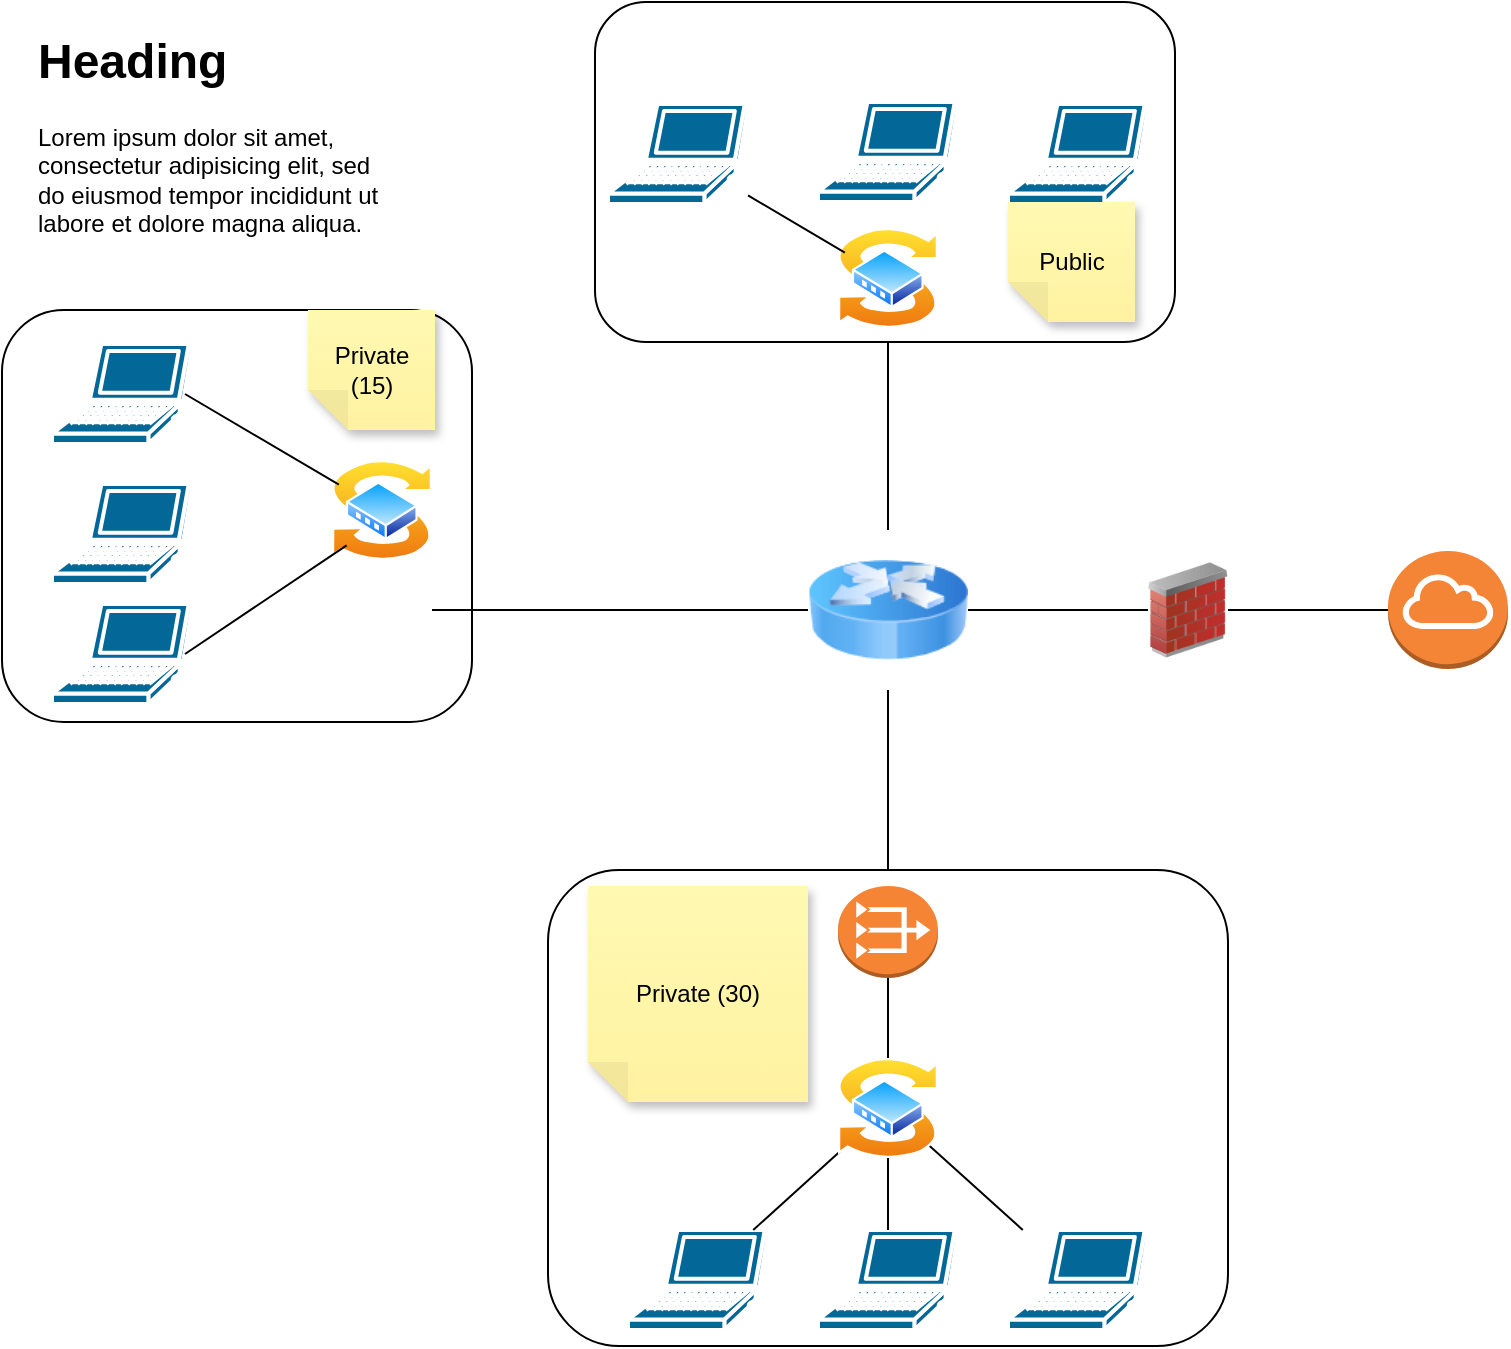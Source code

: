 <mxfile version="21.1.7" type="github">
  <diagram name="Pagina-1" id="6JUquj071dppgk3kZcf5">
    <mxGraphModel dx="969" dy="551" grid="1" gridSize="10" guides="1" tooltips="1" connect="1" arrows="1" fold="1" page="1" pageScale="1" pageWidth="827" pageHeight="1169" math="0" shadow="0">
      <root>
        <mxCell id="0" />
        <mxCell id="1" parent="0" />
        <mxCell id="U18qOftS7bFx01JsZrya-43" value="" style="group;movable=0;resizable=0;rotatable=0;deletable=0;editable=0;locked=1;connectable=0;" vertex="1" connectable="0" parent="1">
          <mxGeometry x="27" y="214" width="235" height="206" as="geometry" />
        </mxCell>
        <mxCell id="U18qOftS7bFx01JsZrya-35" value="" style="rounded=1;whiteSpace=wrap;html=1;" vertex="1" parent="U18qOftS7bFx01JsZrya-43">
          <mxGeometry width="235" height="206" as="geometry" />
        </mxCell>
        <mxCell id="U18qOftS7bFx01JsZrya-42" value="" style="group" vertex="1" connectable="0" parent="U18qOftS7bFx01JsZrya-43">
          <mxGeometry x="25" y="17" width="190" height="180" as="geometry" />
        </mxCell>
        <mxCell id="U18qOftS7bFx01JsZrya-18" value="" style="shape=mxgraph.cisco.computers_and_peripherals.laptop;html=1;pointerEvents=1;dashed=0;fillColor=#036897;strokeColor=#ffffff;strokeWidth=2;verticalLabelPosition=bottom;verticalAlign=top;align=center;outlineConnect=0;" vertex="1" parent="U18qOftS7bFx01JsZrya-42">
          <mxGeometry width="70" height="50" as="geometry" />
        </mxCell>
        <mxCell id="U18qOftS7bFx01JsZrya-5" value="" style="image;aspect=fixed;perimeter=ellipsePerimeter;html=1;align=center;shadow=0;dashed=0;spacingTop=3;image=img/lib/active_directory/switch.svg;" vertex="1" parent="U18qOftS7bFx01JsZrya-42">
          <mxGeometry x="140" y="58" width="50" height="50" as="geometry" />
        </mxCell>
        <mxCell id="U18qOftS7bFx01JsZrya-13" value="" style="shape=mxgraph.cisco.computers_and_peripherals.laptop;html=1;pointerEvents=1;dashed=0;fillColor=#036897;strokeColor=#ffffff;strokeWidth=2;verticalLabelPosition=bottom;verticalAlign=top;align=center;outlineConnect=0;" vertex="1" parent="U18qOftS7bFx01JsZrya-42">
          <mxGeometry y="130" width="70" height="50" as="geometry" />
        </mxCell>
        <mxCell id="U18qOftS7bFx01JsZrya-14" value="" style="shape=mxgraph.cisco.computers_and_peripherals.laptop;html=1;pointerEvents=1;dashed=0;fillColor=#036897;strokeColor=#ffffff;strokeWidth=2;verticalLabelPosition=bottom;verticalAlign=top;align=center;outlineConnect=0;" vertex="1" parent="U18qOftS7bFx01JsZrya-42">
          <mxGeometry y="70" width="70" height="50" as="geometry" />
        </mxCell>
        <mxCell id="U18qOftS7bFx01JsZrya-27" value="" style="endArrow=none;html=1;rounded=0;exitX=0.95;exitY=0.5;exitDx=0;exitDy=0;exitPerimeter=0;entryX=0;entryY=1;entryDx=0;entryDy=0;" edge="1" parent="U18qOftS7bFx01JsZrya-42" source="U18qOftS7bFx01JsZrya-13" target="U18qOftS7bFx01JsZrya-5">
          <mxGeometry width="50" height="50" relative="1" as="geometry">
            <mxPoint x="370" y="361" as="sourcePoint" />
            <mxPoint x="420" y="311" as="targetPoint" />
          </mxGeometry>
        </mxCell>
        <mxCell id="U18qOftS7bFx01JsZrya-25" value="" style="endArrow=none;html=1;rounded=0;entryX=0.95;entryY=0.5;entryDx=0;entryDy=0;entryPerimeter=0;" edge="1" parent="U18qOftS7bFx01JsZrya-42" source="U18qOftS7bFx01JsZrya-5" target="U18qOftS7bFx01JsZrya-18">
          <mxGeometry width="50" height="50" relative="1" as="geometry">
            <mxPoint x="228" y="80" as="sourcePoint" />
            <mxPoint x="368" y="80" as="targetPoint" />
          </mxGeometry>
        </mxCell>
        <mxCell id="U18qOftS7bFx01JsZrya-1" value="" style="image;html=1;image=img/lib/clip_art/networking/Router_Icon_128x128.png" vertex="1" parent="1">
          <mxGeometry x="430" y="324" width="80" height="80" as="geometry" />
        </mxCell>
        <mxCell id="U18qOftS7bFx01JsZrya-8" value="" style="endArrow=none;html=1;rounded=0;entryX=0;entryY=0.5;entryDx=0;entryDy=0;" edge="1" parent="1" target="U18qOftS7bFx01JsZrya-1">
          <mxGeometry width="50" height="50" relative="1" as="geometry">
            <mxPoint x="242.0" y="364" as="sourcePoint" />
            <mxPoint x="500" y="344" as="targetPoint" />
          </mxGeometry>
        </mxCell>
        <mxCell id="U18qOftS7bFx01JsZrya-9" value="" style="endArrow=none;html=1;rounded=0;" edge="1" parent="1" source="U18qOftS7bFx01JsZrya-1" target="U18qOftS7bFx01JsZrya-3">
          <mxGeometry width="50" height="50" relative="1" as="geometry">
            <mxPoint x="450" y="394" as="sourcePoint" />
            <mxPoint x="500" y="344" as="targetPoint" />
          </mxGeometry>
        </mxCell>
        <mxCell id="U18qOftS7bFx01JsZrya-12" value="" style="endArrow=none;html=1;rounded=0;" edge="1" parent="1" source="U18qOftS7bFx01JsZrya-39" target="U18qOftS7bFx01JsZrya-1">
          <mxGeometry width="50" height="50" relative="1" as="geometry">
            <mxPoint x="450" y="394" as="sourcePoint" />
            <mxPoint x="500" y="344" as="targetPoint" />
          </mxGeometry>
        </mxCell>
        <mxCell id="U18qOftS7bFx01JsZrya-23" value="" style="endArrow=none;html=1;rounded=0;" edge="1" parent="1" target="U18qOftS7bFx01JsZrya-22">
          <mxGeometry width="50" height="50" relative="1" as="geometry">
            <mxPoint x="470" y="196" as="sourcePoint" />
            <mxPoint x="410" y="167" as="targetPoint" />
          </mxGeometry>
        </mxCell>
        <mxCell id="U18qOftS7bFx01JsZrya-24" value="" style="endArrow=none;html=1;rounded=0;" edge="1" parent="1" target="U18qOftS7bFx01JsZrya-15">
          <mxGeometry width="50" height="50" relative="1" as="geometry">
            <mxPoint x="470" y="191" as="sourcePoint" />
            <mxPoint x="420" y="177" as="targetPoint" />
          </mxGeometry>
        </mxCell>
        <mxCell id="U18qOftS7bFx01JsZrya-31" value="" style="outlineConnect=0;dashed=0;verticalLabelPosition=bottom;verticalAlign=top;align=center;html=1;shape=mxgraph.aws3.internet_gateway;fillColor=#F58536;gradientColor=none;" vertex="1" parent="1">
          <mxGeometry x="720" y="334.5" width="60" height="59" as="geometry" />
        </mxCell>
        <mxCell id="U18qOftS7bFx01JsZrya-32" value="" style="endArrow=none;html=1;rounded=0;" edge="1" parent="1" source="U18qOftS7bFx01JsZrya-6" target="U18qOftS7bFx01JsZrya-31">
          <mxGeometry width="50" height="50" relative="1" as="geometry">
            <mxPoint x="550" y="400" as="sourcePoint" />
            <mxPoint x="600" y="350" as="targetPoint" />
          </mxGeometry>
        </mxCell>
        <mxCell id="U18qOftS7bFx01JsZrya-34" value="" style="endArrow=none;html=1;rounded=0;" edge="1" parent="1" source="U18qOftS7bFx01JsZrya-1" target="U18qOftS7bFx01JsZrya-6">
          <mxGeometry width="50" height="50" relative="1" as="geometry">
            <mxPoint x="510" y="364" as="sourcePoint" />
            <mxPoint x="650" y="364" as="targetPoint" />
          </mxGeometry>
        </mxCell>
        <mxCell id="U18qOftS7bFx01JsZrya-6" value="" style="image;html=1;image=img/lib/clip_art/networking/Firewall_02_128x128.png" vertex="1" parent="1">
          <mxGeometry x="600" y="339" width="40" height="50" as="geometry" />
        </mxCell>
        <mxCell id="U18qOftS7bFx01JsZrya-44" value="" style="group" vertex="1" connectable="0" parent="1">
          <mxGeometry x="293.5" y="60" width="346.5" height="170" as="geometry" />
        </mxCell>
        <mxCell id="U18qOftS7bFx01JsZrya-33" value="" style="rounded=1;whiteSpace=wrap;html=1;" vertex="1" parent="U18qOftS7bFx01JsZrya-44">
          <mxGeometry x="30" width="290" height="170" as="geometry" />
        </mxCell>
        <mxCell id="U18qOftS7bFx01JsZrya-3" value="" style="image;aspect=fixed;perimeter=ellipsePerimeter;html=1;align=center;shadow=0;dashed=0;spacingTop=3;image=img/lib/active_directory/switch.svg;" vertex="1" parent="U18qOftS7bFx01JsZrya-44">
          <mxGeometry x="151.5" y="113" width="50" height="50" as="geometry" />
        </mxCell>
        <mxCell id="U18qOftS7bFx01JsZrya-15" value="" style="shape=mxgraph.cisco.computers_and_peripherals.laptop;html=1;pointerEvents=1;dashed=0;fillColor=#036897;strokeColor=#ffffff;strokeWidth=2;verticalLabelPosition=bottom;verticalAlign=top;align=center;outlineConnect=0;" vertex="1" parent="U18qOftS7bFx01JsZrya-44">
          <mxGeometry x="236.5" y="51" width="70" height="50" as="geometry" />
        </mxCell>
        <mxCell id="U18qOftS7bFx01JsZrya-16" value="" style="shape=mxgraph.cisco.computers_and_peripherals.laptop;html=1;pointerEvents=1;dashed=0;fillColor=#036897;strokeColor=#ffffff;strokeWidth=2;verticalLabelPosition=bottom;verticalAlign=top;align=center;outlineConnect=0;movable=0;resizable=0;rotatable=0;deletable=0;editable=0;locked=1;connectable=0;" vertex="1" parent="U18qOftS7bFx01JsZrya-44">
          <mxGeometry x="36.5" y="51" width="70" height="50" as="geometry" />
        </mxCell>
        <mxCell id="U18qOftS7bFx01JsZrya-22" value="" style="shape=mxgraph.cisco.computers_and_peripherals.laptop;html=1;pointerEvents=1;dashed=0;fillColor=#036897;strokeColor=#ffffff;strokeWidth=2;verticalLabelPosition=bottom;verticalAlign=top;align=center;outlineConnect=0;" vertex="1" parent="U18qOftS7bFx01JsZrya-44">
          <mxGeometry x="141.5" y="50" width="70" height="50" as="geometry" />
        </mxCell>
        <mxCell id="U18qOftS7bFx01JsZrya-21" value="" style="endArrow=none;html=1;rounded=0;" edge="1" parent="U18qOftS7bFx01JsZrya-44" source="U18qOftS7bFx01JsZrya-3" target="U18qOftS7bFx01JsZrya-16">
          <mxGeometry width="50" height="50" relative="1" as="geometry">
            <mxPoint x="370" y="231" as="sourcePoint" />
            <mxPoint x="420" y="181" as="targetPoint" />
          </mxGeometry>
        </mxCell>
        <mxCell id="U18qOftS7bFx01JsZrya-46" value="Public&lt;br&gt;" style="shape=note;whiteSpace=wrap;html=1;backgroundOutline=1;fontColor=#000000;darkOpacity=0.05;fillColor=#FFF9B2;strokeColor=none;fillStyle=solid;direction=west;gradientDirection=north;gradientColor=#FFF2A1;shadow=1;size=20;pointerEvents=1;" vertex="1" parent="U18qOftS7bFx01JsZrya-44">
          <mxGeometry x="236.5" y="100" width="63.5" height="60" as="geometry" />
        </mxCell>
        <mxCell id="U18qOftS7bFx01JsZrya-36" value="" style="rounded=1;whiteSpace=wrap;html=1;movable=1;resizable=1;rotatable=1;deletable=1;editable=1;locked=0;connectable=1;" vertex="1" parent="1">
          <mxGeometry x="300" y="494" width="340" height="238" as="geometry" />
        </mxCell>
        <mxCell id="U18qOftS7bFx01JsZrya-37" value="" style="group" vertex="1" connectable="0" parent="1">
          <mxGeometry x="340" y="674" width="260" height="50" as="geometry" />
        </mxCell>
        <mxCell id="U18qOftS7bFx01JsZrya-17" value="" style="shape=mxgraph.cisco.computers_and_peripherals.laptop;html=1;pointerEvents=1;dashed=0;fillColor=#036897;strokeColor=#ffffff;strokeWidth=2;verticalLabelPosition=bottom;verticalAlign=top;align=center;outlineConnect=0;" vertex="1" parent="U18qOftS7bFx01JsZrya-37">
          <mxGeometry x="190" width="70" height="50" as="geometry" />
        </mxCell>
        <mxCell id="U18qOftS7bFx01JsZrya-19" value="" style="shape=mxgraph.cisco.computers_and_peripherals.laptop;html=1;pointerEvents=1;dashed=0;fillColor=#036897;strokeColor=#ffffff;strokeWidth=2;verticalLabelPosition=bottom;verticalAlign=top;align=center;outlineConnect=0;" vertex="1" parent="U18qOftS7bFx01JsZrya-37">
          <mxGeometry width="70" height="50" as="geometry" />
        </mxCell>
        <mxCell id="U18qOftS7bFx01JsZrya-20" value="" style="shape=mxgraph.cisco.computers_and_peripherals.laptop;html=1;pointerEvents=1;dashed=0;fillColor=#036897;strokeColor=#ffffff;strokeWidth=2;verticalLabelPosition=bottom;verticalAlign=top;align=center;outlineConnect=0;" vertex="1" parent="U18qOftS7bFx01JsZrya-37">
          <mxGeometry x="95" width="70" height="50" as="geometry" />
        </mxCell>
        <mxCell id="U18qOftS7bFx01JsZrya-30" value="" style="endArrow=none;html=1;rounded=0;" edge="1" parent="1" source="U18qOftS7bFx01JsZrya-4" target="U18qOftS7bFx01JsZrya-17">
          <mxGeometry width="50" height="50" relative="1" as="geometry">
            <mxPoint x="710" y="863" as="sourcePoint" />
            <mxPoint x="760" y="813" as="targetPoint" />
          </mxGeometry>
        </mxCell>
        <mxCell id="U18qOftS7bFx01JsZrya-28" value="" style="endArrow=none;html=1;rounded=0;" edge="1" parent="1" source="U18qOftS7bFx01JsZrya-19" target="U18qOftS7bFx01JsZrya-4">
          <mxGeometry width="50" height="50" relative="1" as="geometry">
            <mxPoint x="710" y="863" as="sourcePoint" />
            <mxPoint x="760" y="813" as="targetPoint" />
          </mxGeometry>
        </mxCell>
        <mxCell id="U18qOftS7bFx01JsZrya-29" value="" style="endArrow=none;html=1;rounded=0;" edge="1" parent="1" source="U18qOftS7bFx01JsZrya-20" target="U18qOftS7bFx01JsZrya-4">
          <mxGeometry width="50" height="50" relative="1" as="geometry">
            <mxPoint x="710" y="863" as="sourcePoint" />
            <mxPoint x="760" y="813" as="targetPoint" />
          </mxGeometry>
        </mxCell>
        <mxCell id="U18qOftS7bFx01JsZrya-45" value="" style="group" vertex="1" connectable="0" parent="1">
          <mxGeometry x="445" y="502" width="50" height="136" as="geometry" />
        </mxCell>
        <mxCell id="U18qOftS7bFx01JsZrya-4" value="" style="image;aspect=fixed;perimeter=ellipsePerimeter;html=1;align=center;shadow=0;dashed=0;spacingTop=3;image=img/lib/active_directory/switch.svg;" vertex="1" parent="U18qOftS7bFx01JsZrya-45">
          <mxGeometry y="86" width="50" height="50" as="geometry" />
        </mxCell>
        <mxCell id="U18qOftS7bFx01JsZrya-39" value="" style="outlineConnect=0;dashed=0;verticalLabelPosition=bottom;verticalAlign=top;align=center;html=1;shape=mxgraph.aws3.vpc_nat_gateway;fillColor=#F58534;gradientColor=none;" vertex="1" parent="U18qOftS7bFx01JsZrya-45">
          <mxGeometry width="50" height="46" as="geometry" />
        </mxCell>
        <mxCell id="U18qOftS7bFx01JsZrya-38" value="" style="endArrow=none;html=1;rounded=0;" edge="1" parent="U18qOftS7bFx01JsZrya-45" source="U18qOftS7bFx01JsZrya-4" target="U18qOftS7bFx01JsZrya-39">
          <mxGeometry width="50" height="50" relative="1" as="geometry">
            <mxPoint x="810" y="942" as="sourcePoint" />
            <mxPoint x="810" y="806" as="targetPoint" />
          </mxGeometry>
        </mxCell>
        <mxCell id="U18qOftS7bFx01JsZrya-47" value="Private (15)" style="shape=note;whiteSpace=wrap;html=1;backgroundOutline=1;fontColor=#000000;darkOpacity=0.05;fillColor=#FFF9B2;strokeColor=none;fillStyle=solid;direction=west;gradientDirection=north;gradientColor=#FFF2A1;shadow=1;size=20;pointerEvents=1;" vertex="1" parent="1">
          <mxGeometry x="180" y="214" width="63.5" height="60" as="geometry" />
        </mxCell>
        <mxCell id="U18qOftS7bFx01JsZrya-48" value="Private (30)" style="shape=note;whiteSpace=wrap;html=1;backgroundOutline=1;fontColor=#000000;darkOpacity=0.05;fillColor=#FFF9B2;strokeColor=none;fillStyle=solid;direction=west;gradientDirection=north;gradientColor=#FFF2A1;shadow=1;size=20;pointerEvents=1;" vertex="1" parent="1">
          <mxGeometry x="320" y="502" width="110" height="108" as="geometry" />
        </mxCell>
        <mxCell id="U18qOftS7bFx01JsZrya-49" value="&lt;h1&gt;Heading&lt;/h1&gt;&lt;p&gt;Lorem ipsum dolor sit amet, consectetur adipisicing elit, sed do eiusmod tempor incididunt ut labore et dolore magna aliqua.&lt;/p&gt;" style="text;html=1;strokeColor=none;fillColor=none;spacing=5;spacingTop=-20;whiteSpace=wrap;overflow=hidden;rounded=0;" vertex="1" parent="1">
          <mxGeometry x="40" y="70" width="190" height="120" as="geometry" />
        </mxCell>
      </root>
    </mxGraphModel>
  </diagram>
</mxfile>
